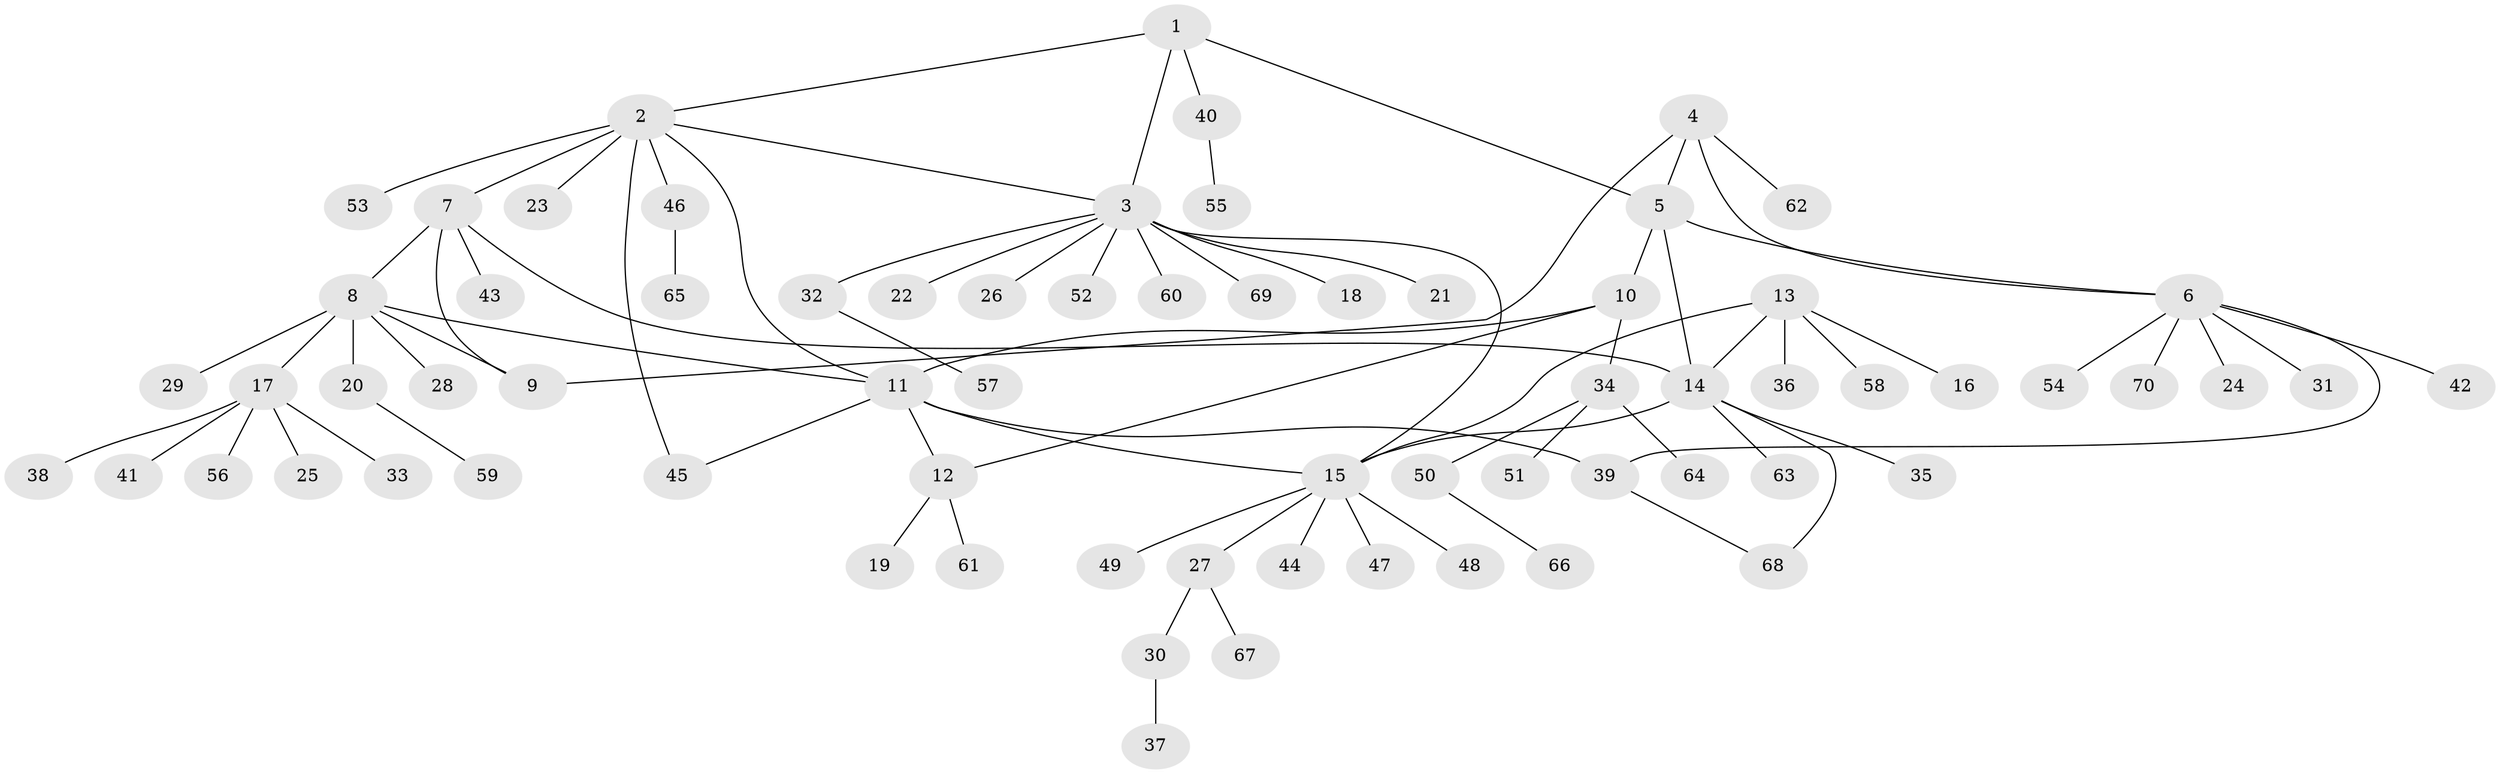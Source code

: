 // coarse degree distribution, {15: 0.034482758620689655, 5: 0.06896551724137931, 12: 0.034482758620689655, 2: 0.13793103448275862, 1: 0.7241379310344828}
// Generated by graph-tools (version 1.1) at 2025/19/03/04/25 18:19:53]
// undirected, 70 vertices, 83 edges
graph export_dot {
graph [start="1"]
  node [color=gray90,style=filled];
  1;
  2;
  3;
  4;
  5;
  6;
  7;
  8;
  9;
  10;
  11;
  12;
  13;
  14;
  15;
  16;
  17;
  18;
  19;
  20;
  21;
  22;
  23;
  24;
  25;
  26;
  27;
  28;
  29;
  30;
  31;
  32;
  33;
  34;
  35;
  36;
  37;
  38;
  39;
  40;
  41;
  42;
  43;
  44;
  45;
  46;
  47;
  48;
  49;
  50;
  51;
  52;
  53;
  54;
  55;
  56;
  57;
  58;
  59;
  60;
  61;
  62;
  63;
  64;
  65;
  66;
  67;
  68;
  69;
  70;
  1 -- 2;
  1 -- 3;
  1 -- 5;
  1 -- 40;
  2 -- 3;
  2 -- 7;
  2 -- 11;
  2 -- 23;
  2 -- 45;
  2 -- 46;
  2 -- 53;
  3 -- 15;
  3 -- 18;
  3 -- 21;
  3 -- 22;
  3 -- 26;
  3 -- 32;
  3 -- 52;
  3 -- 60;
  3 -- 69;
  4 -- 5;
  4 -- 6;
  4 -- 9;
  4 -- 62;
  5 -- 6;
  5 -- 10;
  5 -- 14;
  6 -- 24;
  6 -- 31;
  6 -- 39;
  6 -- 42;
  6 -- 54;
  6 -- 70;
  7 -- 8;
  7 -- 9;
  7 -- 14;
  7 -- 43;
  8 -- 9;
  8 -- 11;
  8 -- 17;
  8 -- 20;
  8 -- 28;
  8 -- 29;
  10 -- 11;
  10 -- 12;
  10 -- 34;
  11 -- 12;
  11 -- 15;
  11 -- 39;
  11 -- 45;
  12 -- 19;
  12 -- 61;
  13 -- 14;
  13 -- 15;
  13 -- 16;
  13 -- 36;
  13 -- 58;
  14 -- 15;
  14 -- 35;
  14 -- 63;
  14 -- 68;
  15 -- 27;
  15 -- 44;
  15 -- 47;
  15 -- 48;
  15 -- 49;
  17 -- 25;
  17 -- 33;
  17 -- 38;
  17 -- 41;
  17 -- 56;
  20 -- 59;
  27 -- 30;
  27 -- 67;
  30 -- 37;
  32 -- 57;
  34 -- 50;
  34 -- 51;
  34 -- 64;
  39 -- 68;
  40 -- 55;
  46 -- 65;
  50 -- 66;
}
